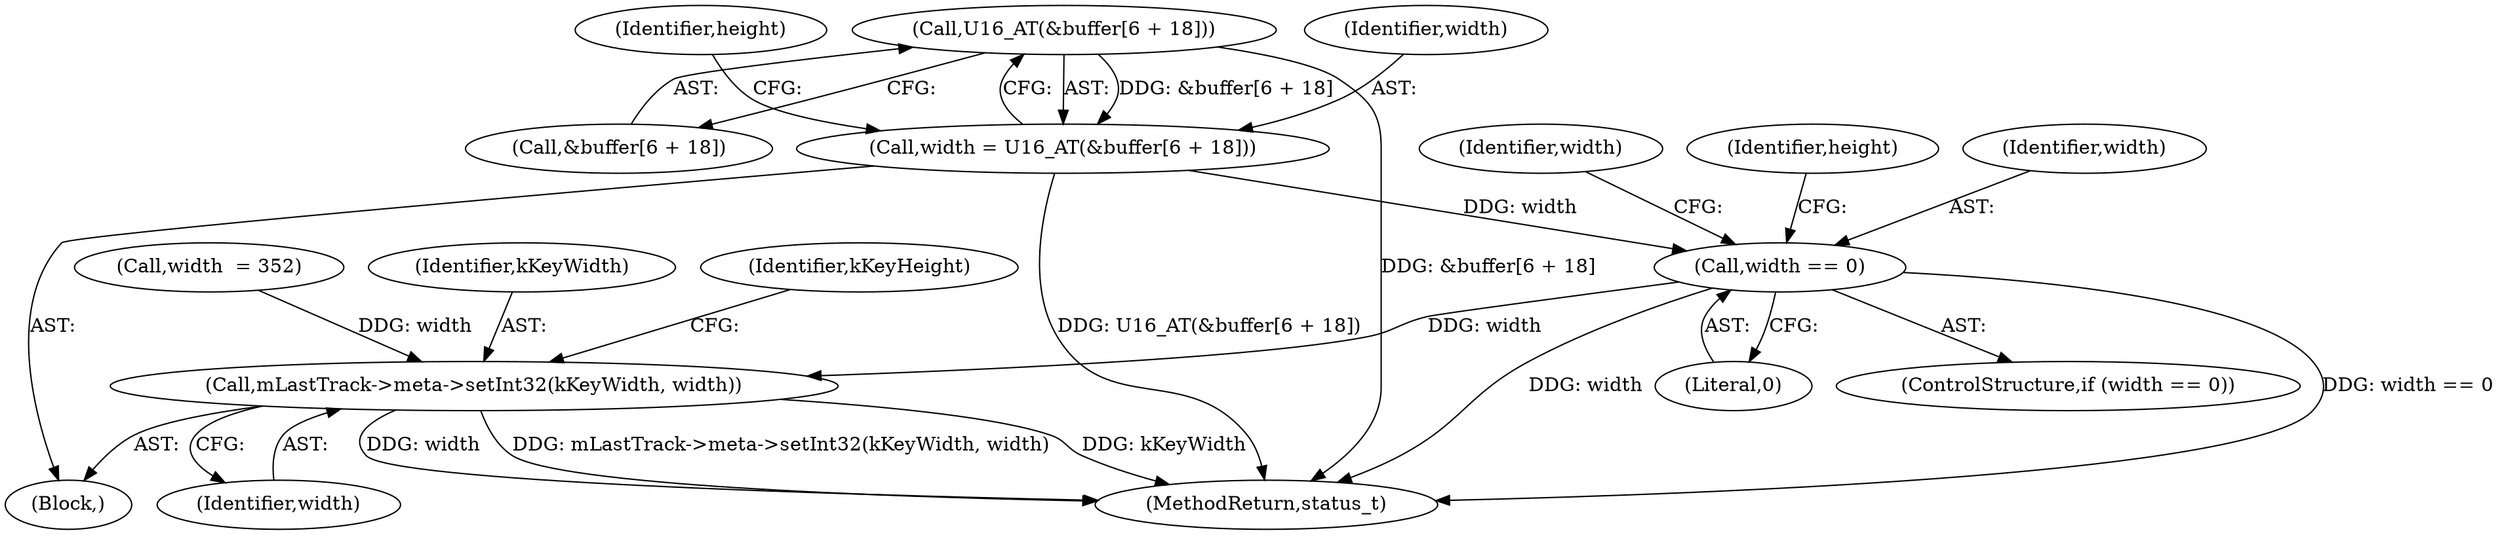 digraph "0_Android_8a3a2f6ea7defe1a81bb32b3c9f3537f84749b9d@array" {
"1002069" [label="(Call,U16_AT(&buffer[6 + 18]))"];
"1002067" [label="(Call,width = U16_AT(&buffer[6 + 18]))"];
"1002087" [label="(Call,width == 0)"];
"1002119" [label="(Call,mLastTrack->meta->setInt32(kKeyWidth, width))"];
"1002095" [label="(Identifier,height)"];
"1002088" [label="(Identifier,width)"];
"1002090" [label="(Call,width  = 352)"];
"1002087" [label="(Call,width == 0)"];
"1002119" [label="(Call,mLastTrack->meta->setInt32(kKeyWidth, width))"];
"1003923" [label="(MethodReturn,status_t)"];
"1002067" [label="(Call,width = U16_AT(&buffer[6 + 18]))"];
"1002069" [label="(Call,U16_AT(&buffer[6 + 18]))"];
"1002078" [label="(Identifier,height)"];
"1002089" [label="(Literal,0)"];
"1002120" [label="(Identifier,kKeyWidth)"];
"1002068" [label="(Identifier,width)"];
"1002123" [label="(Identifier,kKeyHeight)"];
"1002086" [label="(ControlStructure,if (width == 0))"];
"1002091" [label="(Identifier,width)"];
"1002121" [label="(Identifier,width)"];
"1002070" [label="(Call,&buffer[6 + 18])"];
"1002032" [label="(Block,)"];
"1002069" -> "1002067"  [label="AST: "];
"1002069" -> "1002070"  [label="CFG: "];
"1002070" -> "1002069"  [label="AST: "];
"1002067" -> "1002069"  [label="CFG: "];
"1002069" -> "1003923"  [label="DDG: &buffer[6 + 18]"];
"1002069" -> "1002067"  [label="DDG: &buffer[6 + 18]"];
"1002067" -> "1002032"  [label="AST: "];
"1002068" -> "1002067"  [label="AST: "];
"1002078" -> "1002067"  [label="CFG: "];
"1002067" -> "1003923"  [label="DDG: U16_AT(&buffer[6 + 18])"];
"1002067" -> "1002087"  [label="DDG: width"];
"1002087" -> "1002086"  [label="AST: "];
"1002087" -> "1002089"  [label="CFG: "];
"1002088" -> "1002087"  [label="AST: "];
"1002089" -> "1002087"  [label="AST: "];
"1002091" -> "1002087"  [label="CFG: "];
"1002095" -> "1002087"  [label="CFG: "];
"1002087" -> "1003923"  [label="DDG: width"];
"1002087" -> "1003923"  [label="DDG: width == 0"];
"1002087" -> "1002119"  [label="DDG: width"];
"1002119" -> "1002032"  [label="AST: "];
"1002119" -> "1002121"  [label="CFG: "];
"1002120" -> "1002119"  [label="AST: "];
"1002121" -> "1002119"  [label="AST: "];
"1002123" -> "1002119"  [label="CFG: "];
"1002119" -> "1003923"  [label="DDG: width"];
"1002119" -> "1003923"  [label="DDG: mLastTrack->meta->setInt32(kKeyWidth, width)"];
"1002119" -> "1003923"  [label="DDG: kKeyWidth"];
"1002090" -> "1002119"  [label="DDG: width"];
}
